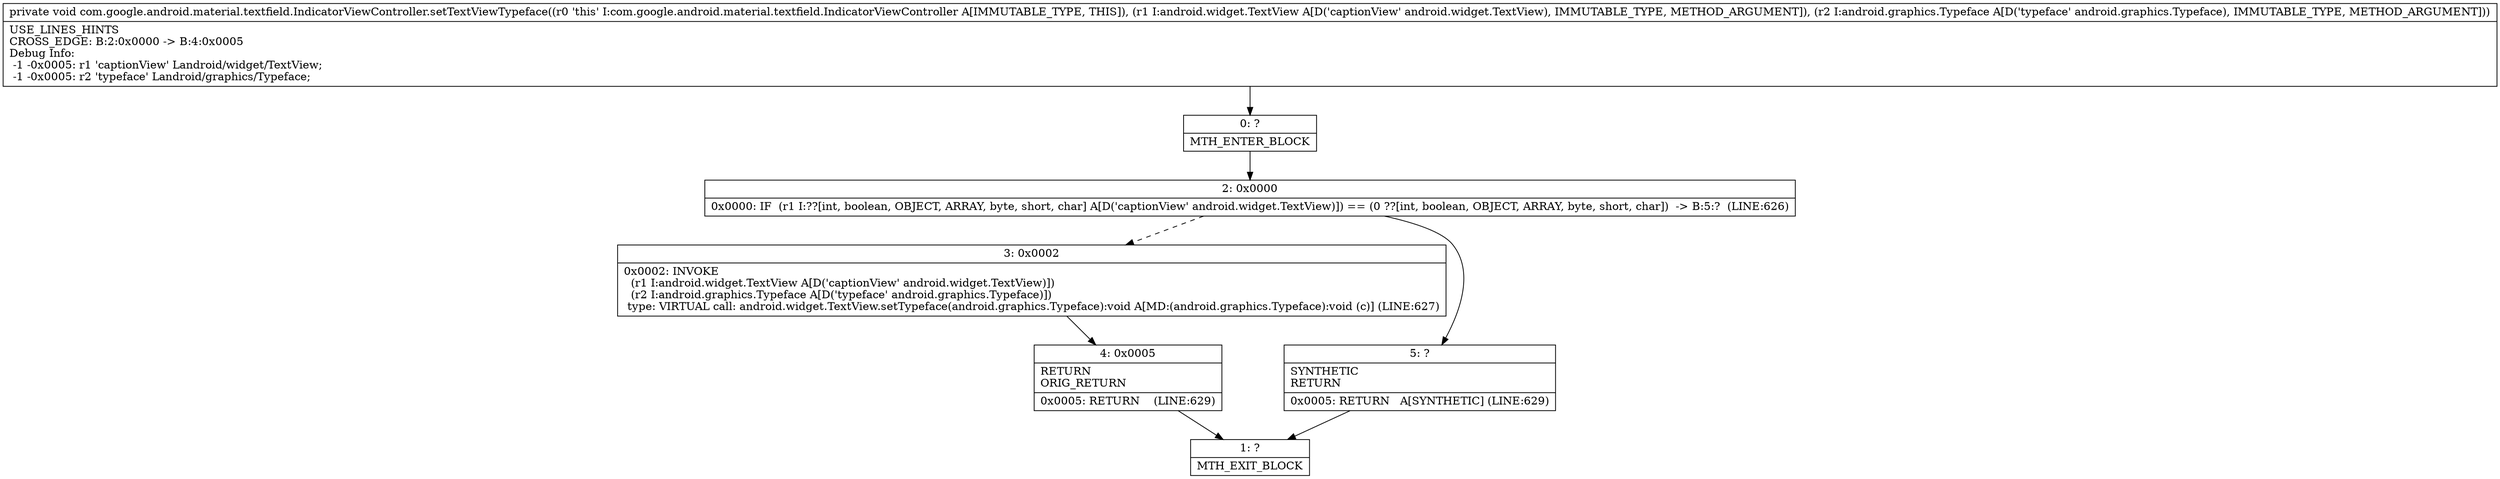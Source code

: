 digraph "CFG forcom.google.android.material.textfield.IndicatorViewController.setTextViewTypeface(Landroid\/widget\/TextView;Landroid\/graphics\/Typeface;)V" {
Node_0 [shape=record,label="{0\:\ ?|MTH_ENTER_BLOCK\l}"];
Node_2 [shape=record,label="{2\:\ 0x0000|0x0000: IF  (r1 I:??[int, boolean, OBJECT, ARRAY, byte, short, char] A[D('captionView' android.widget.TextView)]) == (0 ??[int, boolean, OBJECT, ARRAY, byte, short, char])  \-\> B:5:?  (LINE:626)\l}"];
Node_3 [shape=record,label="{3\:\ 0x0002|0x0002: INVOKE  \l  (r1 I:android.widget.TextView A[D('captionView' android.widget.TextView)])\l  (r2 I:android.graphics.Typeface A[D('typeface' android.graphics.Typeface)])\l type: VIRTUAL call: android.widget.TextView.setTypeface(android.graphics.Typeface):void A[MD:(android.graphics.Typeface):void (c)] (LINE:627)\l}"];
Node_4 [shape=record,label="{4\:\ 0x0005|RETURN\lORIG_RETURN\l|0x0005: RETURN    (LINE:629)\l}"];
Node_1 [shape=record,label="{1\:\ ?|MTH_EXIT_BLOCK\l}"];
Node_5 [shape=record,label="{5\:\ ?|SYNTHETIC\lRETURN\l|0x0005: RETURN   A[SYNTHETIC] (LINE:629)\l}"];
MethodNode[shape=record,label="{private void com.google.android.material.textfield.IndicatorViewController.setTextViewTypeface((r0 'this' I:com.google.android.material.textfield.IndicatorViewController A[IMMUTABLE_TYPE, THIS]), (r1 I:android.widget.TextView A[D('captionView' android.widget.TextView), IMMUTABLE_TYPE, METHOD_ARGUMENT]), (r2 I:android.graphics.Typeface A[D('typeface' android.graphics.Typeface), IMMUTABLE_TYPE, METHOD_ARGUMENT]))  | USE_LINES_HINTS\lCROSS_EDGE: B:2:0x0000 \-\> B:4:0x0005\lDebug Info:\l  \-1 \-0x0005: r1 'captionView' Landroid\/widget\/TextView;\l  \-1 \-0x0005: r2 'typeface' Landroid\/graphics\/Typeface;\l}"];
MethodNode -> Node_0;Node_0 -> Node_2;
Node_2 -> Node_3[style=dashed];
Node_2 -> Node_5;
Node_3 -> Node_4;
Node_4 -> Node_1;
Node_5 -> Node_1;
}

